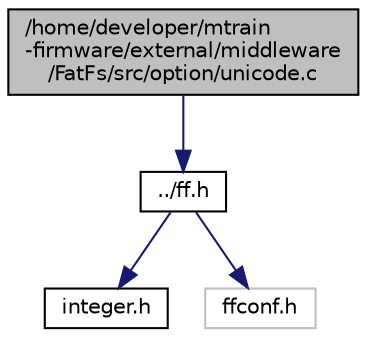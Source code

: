 digraph "/home/developer/mtrain-firmware/external/middleware/FatFs/src/option/unicode.c"
{
  edge [fontname="Helvetica",fontsize="10",labelfontname="Helvetica",labelfontsize="10"];
  node [fontname="Helvetica",fontsize="10",shape=record];
  Node0 [label="/home/developer/mtrain\l-firmware/external/middleware\l/FatFs/src/option/unicode.c",height=0.2,width=0.4,color="black", fillcolor="grey75", style="filled", fontcolor="black"];
  Node0 -> Node1 [color="midnightblue",fontsize="10",style="solid",fontname="Helvetica"];
  Node1 [label="../ff.h",height=0.2,width=0.4,color="black", fillcolor="white", style="filled",URL="$ff_8h.html"];
  Node1 -> Node2 [color="midnightblue",fontsize="10",style="solid",fontname="Helvetica"];
  Node2 [label="integer.h",height=0.2,width=0.4,color="black", fillcolor="white", style="filled",URL="$integer_8h.html"];
  Node1 -> Node3 [color="midnightblue",fontsize="10",style="solid",fontname="Helvetica"];
  Node3 [label="ffconf.h",height=0.2,width=0.4,color="grey75", fillcolor="white", style="filled"];
}
